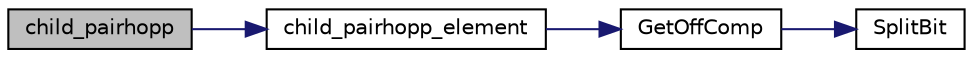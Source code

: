 digraph "child_pairhopp"
{
 // INTERACTIVE_SVG=YES
  edge [fontname="Helvetica",fontsize="10",labelfontname="Helvetica",labelfontsize="10"];
  node [fontname="Helvetica",fontsize="10",shape=record];
  rankdir="LR";
  Node1 [label="child_pairhopp",height=0.2,width=0.4,color="black", fillcolor="grey75", style="filled", fontcolor="black"];
  Node1 -> Node2 [color="midnightblue",fontsize="10",style="solid",fontname="Helvetica"];
  Node2 [label="child_pairhopp_element",height=0.2,width=0.4,color="black", fillcolor="white", style="filled",URL="$mltply_8c.html#a72af6200bdc7e6474def42f634cfff65"];
  Node2 -> Node3 [color="midnightblue",fontsize="10",style="solid",fontname="Helvetica"];
  Node3 [label="GetOffComp",height=0.2,width=0.4,color="black", fillcolor="white", style="filled",URL="$bitcalc_8c.html#ad51df85af8483eabad4118703003fc46"];
  Node3 -> Node4 [color="midnightblue",fontsize="10",style="solid",fontname="Helvetica"];
  Node4 [label="SplitBit",height=0.2,width=0.4,color="black", fillcolor="white", style="filled",URL="$bitcalc_8c.html#ab40eb71d64770d5a59334e8c0aed3d50"];
}
